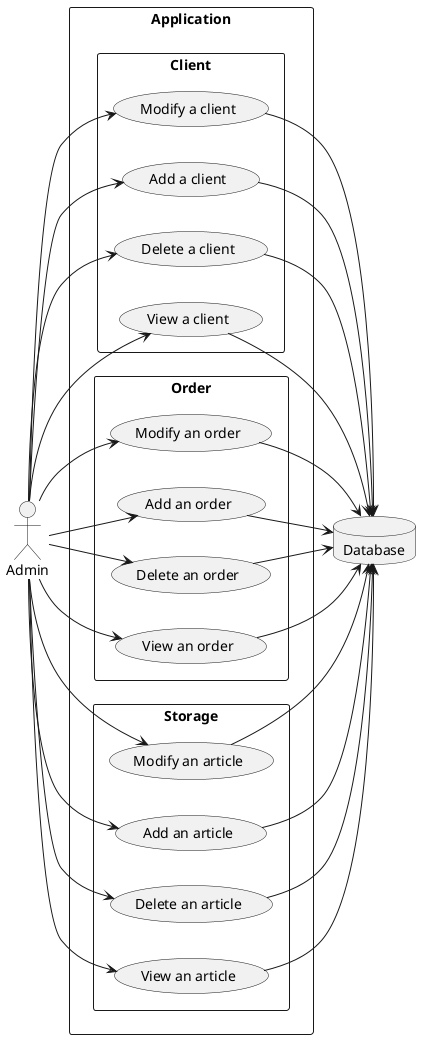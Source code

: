 @startuml
left to right direction

actor "Admin" as ad
database "Database" as db

rectangle Application {
  rectangle Client{
    usecase "Modify a client" as UC1
    usecase "Add a client" as UC2
    usecase "Delete a client" as UC3
    usecase "View a client" as UC4
  }
  rectangle Order{
    usecase "Modify an order" as UC5
    usecase "Add an order" as UC6
    usecase "Delete an order" as UC7
    usecase "View an order" as UC8
  }
  rectangle Storage{
    usecase "Modify an article" as UC9
    usecase "Add an article" as UC10
    usecase "Delete an article" as UC11
    usecase "View an article" as UC12
  }
}

' ad --> Client
' ad --> Storage
' ad --> Order

' Client --> db
' Storage --> db
' Order --> db

ad --> UC1
ad --> UC2
ad --> UC3
ad --> UC4
ad --> UC5
ad --> UC6
ad --> UC7
ad --> UC8
ad --> UC9
ad --> UC10
ad --> UC11
ad --> UC12

UC1 --> db
UC2 --> db
UC3 --> db
UC4 --> db
UC5 --> db
UC6 --> db
UC7 --> db
UC8 --> db
UC9 --> db
UC10 --> db
UC11 --> db
UC12 --> db

@enduml
